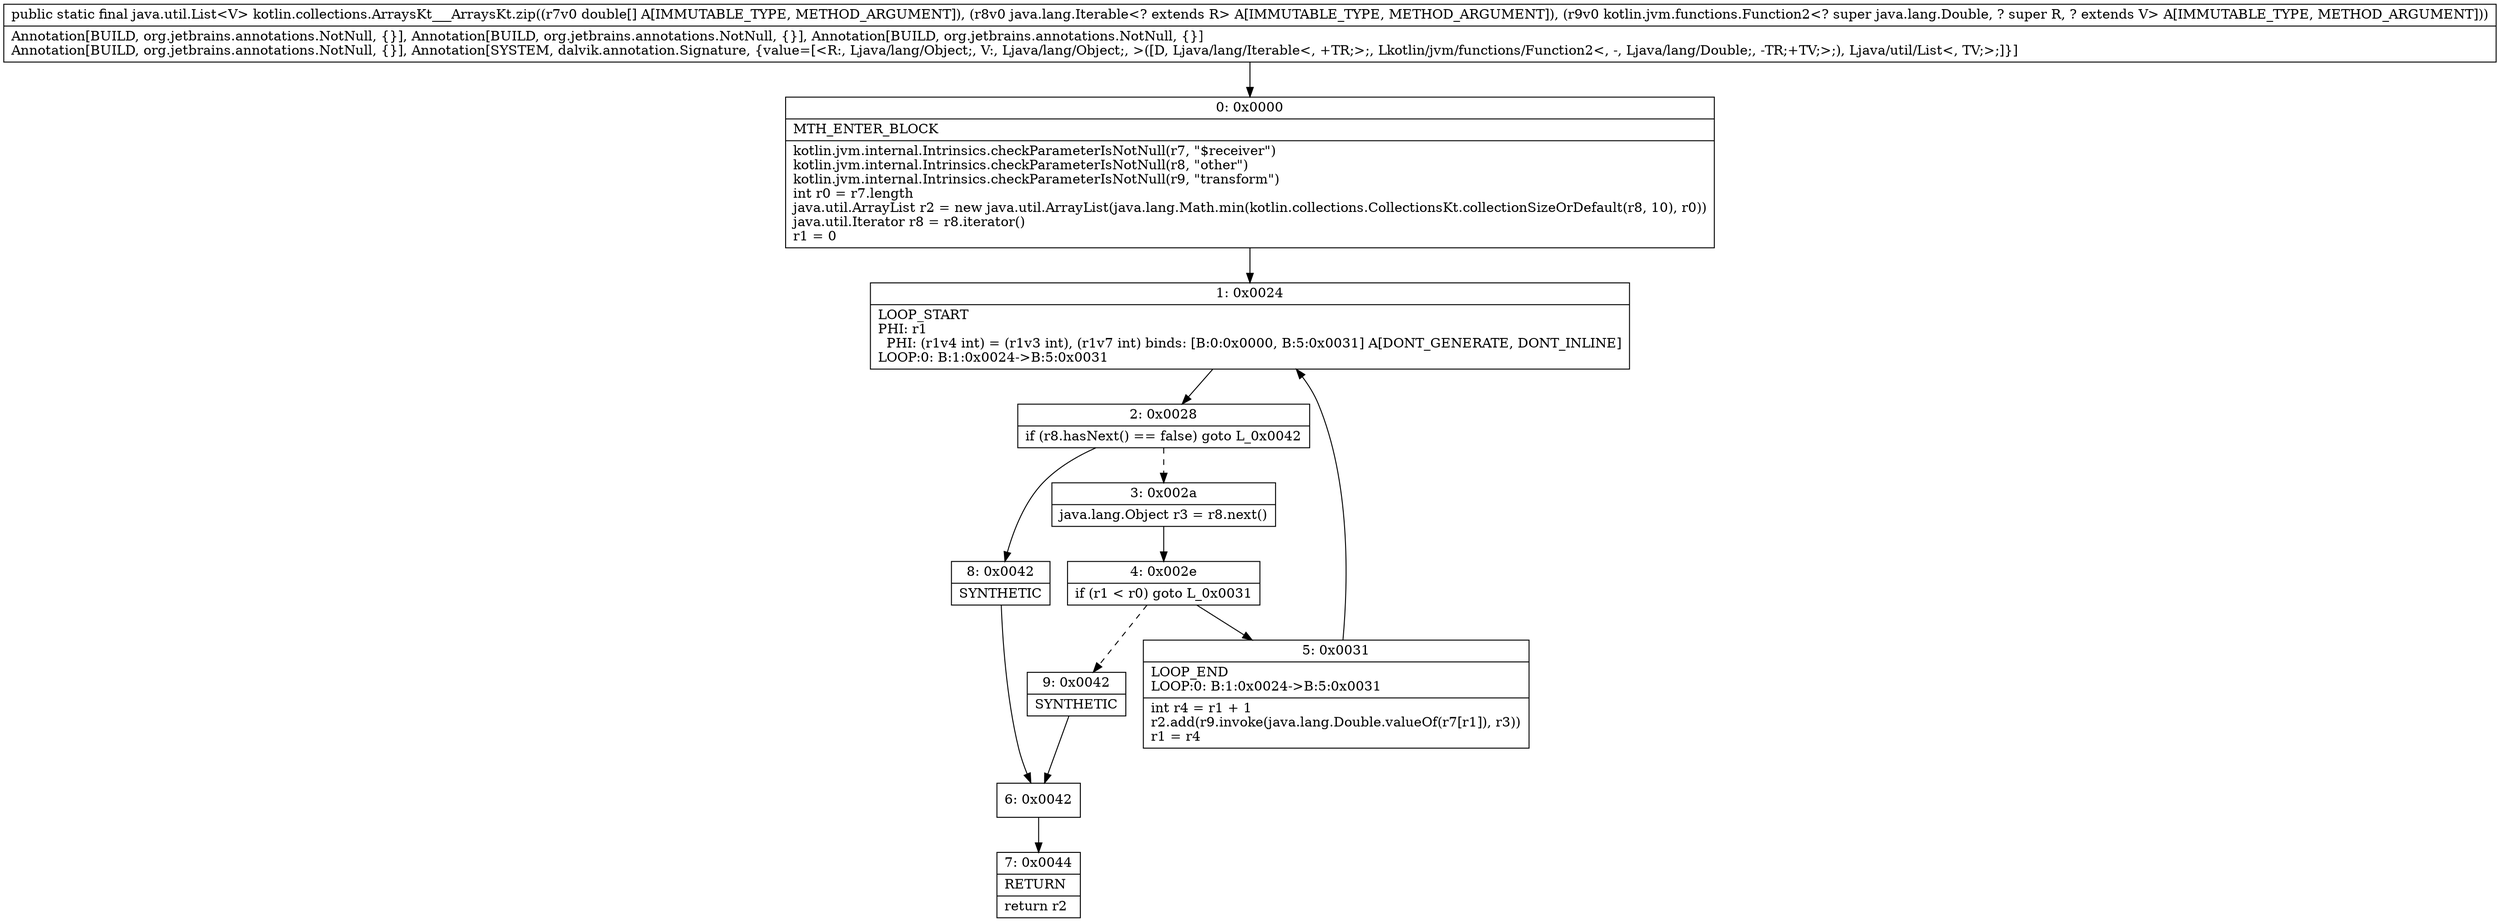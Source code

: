 digraph "CFG forkotlin.collections.ArraysKt___ArraysKt.zip([DLjava\/lang\/Iterable;Lkotlin\/jvm\/functions\/Function2;)Ljava\/util\/List;" {
Node_0 [shape=record,label="{0\:\ 0x0000|MTH_ENTER_BLOCK\l|kotlin.jvm.internal.Intrinsics.checkParameterIsNotNull(r7, \"$receiver\")\lkotlin.jvm.internal.Intrinsics.checkParameterIsNotNull(r8, \"other\")\lkotlin.jvm.internal.Intrinsics.checkParameterIsNotNull(r9, \"transform\")\lint r0 = r7.length\ljava.util.ArrayList r2 = new java.util.ArrayList(java.lang.Math.min(kotlin.collections.CollectionsKt.collectionSizeOrDefault(r8, 10), r0))\ljava.util.Iterator r8 = r8.iterator()\lr1 = 0\l}"];
Node_1 [shape=record,label="{1\:\ 0x0024|LOOP_START\lPHI: r1 \l  PHI: (r1v4 int) = (r1v3 int), (r1v7 int) binds: [B:0:0x0000, B:5:0x0031] A[DONT_GENERATE, DONT_INLINE]\lLOOP:0: B:1:0x0024\-\>B:5:0x0031\l}"];
Node_2 [shape=record,label="{2\:\ 0x0028|if (r8.hasNext() == false) goto L_0x0042\l}"];
Node_3 [shape=record,label="{3\:\ 0x002a|java.lang.Object r3 = r8.next()\l}"];
Node_4 [shape=record,label="{4\:\ 0x002e|if (r1 \< r0) goto L_0x0031\l}"];
Node_5 [shape=record,label="{5\:\ 0x0031|LOOP_END\lLOOP:0: B:1:0x0024\-\>B:5:0x0031\l|int r4 = r1 + 1\lr2.add(r9.invoke(java.lang.Double.valueOf(r7[r1]), r3))\lr1 = r4\l}"];
Node_6 [shape=record,label="{6\:\ 0x0042}"];
Node_7 [shape=record,label="{7\:\ 0x0044|RETURN\l|return r2\l}"];
Node_8 [shape=record,label="{8\:\ 0x0042|SYNTHETIC\l}"];
Node_9 [shape=record,label="{9\:\ 0x0042|SYNTHETIC\l}"];
MethodNode[shape=record,label="{public static final java.util.List\<V\> kotlin.collections.ArraysKt___ArraysKt.zip((r7v0 double[] A[IMMUTABLE_TYPE, METHOD_ARGUMENT]), (r8v0 java.lang.Iterable\<? extends R\> A[IMMUTABLE_TYPE, METHOD_ARGUMENT]), (r9v0 kotlin.jvm.functions.Function2\<? super java.lang.Double, ? super R, ? extends V\> A[IMMUTABLE_TYPE, METHOD_ARGUMENT]))  | Annotation[BUILD, org.jetbrains.annotations.NotNull, \{\}], Annotation[BUILD, org.jetbrains.annotations.NotNull, \{\}], Annotation[BUILD, org.jetbrains.annotations.NotNull, \{\}]\lAnnotation[BUILD, org.jetbrains.annotations.NotNull, \{\}], Annotation[SYSTEM, dalvik.annotation.Signature, \{value=[\<R:, Ljava\/lang\/Object;, V:, Ljava\/lang\/Object;, \>([D, Ljava\/lang\/Iterable\<, +TR;\>;, Lkotlin\/jvm\/functions\/Function2\<, \-, Ljava\/lang\/Double;, \-TR;+TV;\>;), Ljava\/util\/List\<, TV;\>;]\}]\l}"];
MethodNode -> Node_0;
Node_0 -> Node_1;
Node_1 -> Node_2;
Node_2 -> Node_3[style=dashed];
Node_2 -> Node_8;
Node_3 -> Node_4;
Node_4 -> Node_5;
Node_4 -> Node_9[style=dashed];
Node_5 -> Node_1;
Node_6 -> Node_7;
Node_8 -> Node_6;
Node_9 -> Node_6;
}

